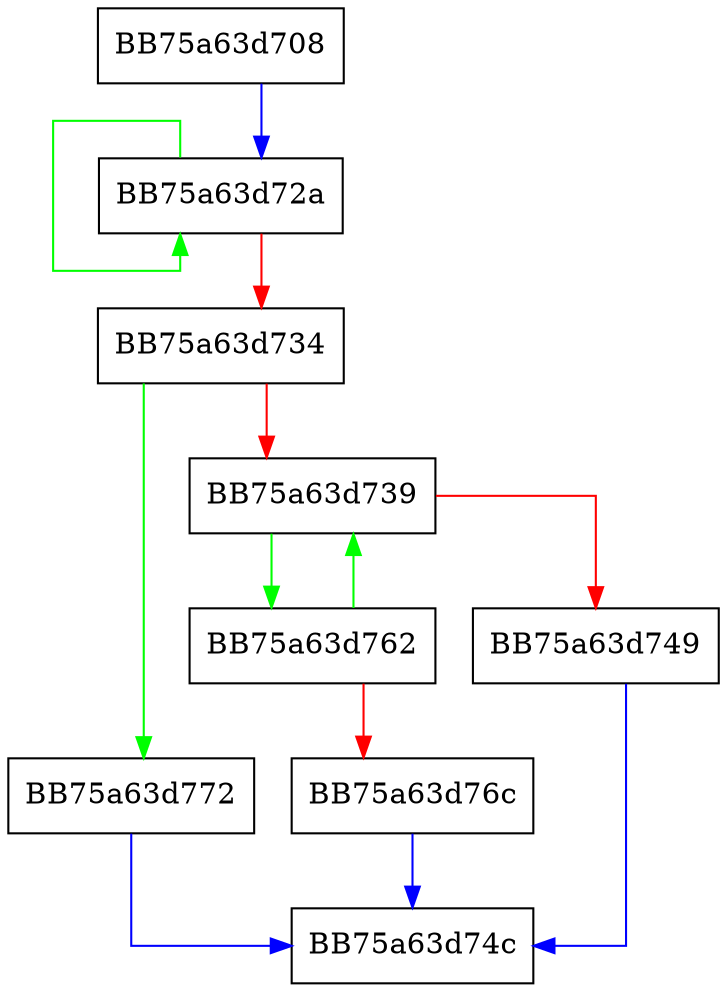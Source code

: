 digraph CountTokensEx {
  node [shape="box"];
  graph [splines=ortho];
  BB75a63d708 -> BB75a63d72a [color="blue"];
  BB75a63d72a -> BB75a63d72a [color="green"];
  BB75a63d72a -> BB75a63d734 [color="red"];
  BB75a63d734 -> BB75a63d772 [color="green"];
  BB75a63d734 -> BB75a63d739 [color="red"];
  BB75a63d739 -> BB75a63d762 [color="green"];
  BB75a63d739 -> BB75a63d749 [color="red"];
  BB75a63d749 -> BB75a63d74c [color="blue"];
  BB75a63d762 -> BB75a63d739 [color="green"];
  BB75a63d762 -> BB75a63d76c [color="red"];
  BB75a63d76c -> BB75a63d74c [color="blue"];
  BB75a63d772 -> BB75a63d74c [color="blue"];
}